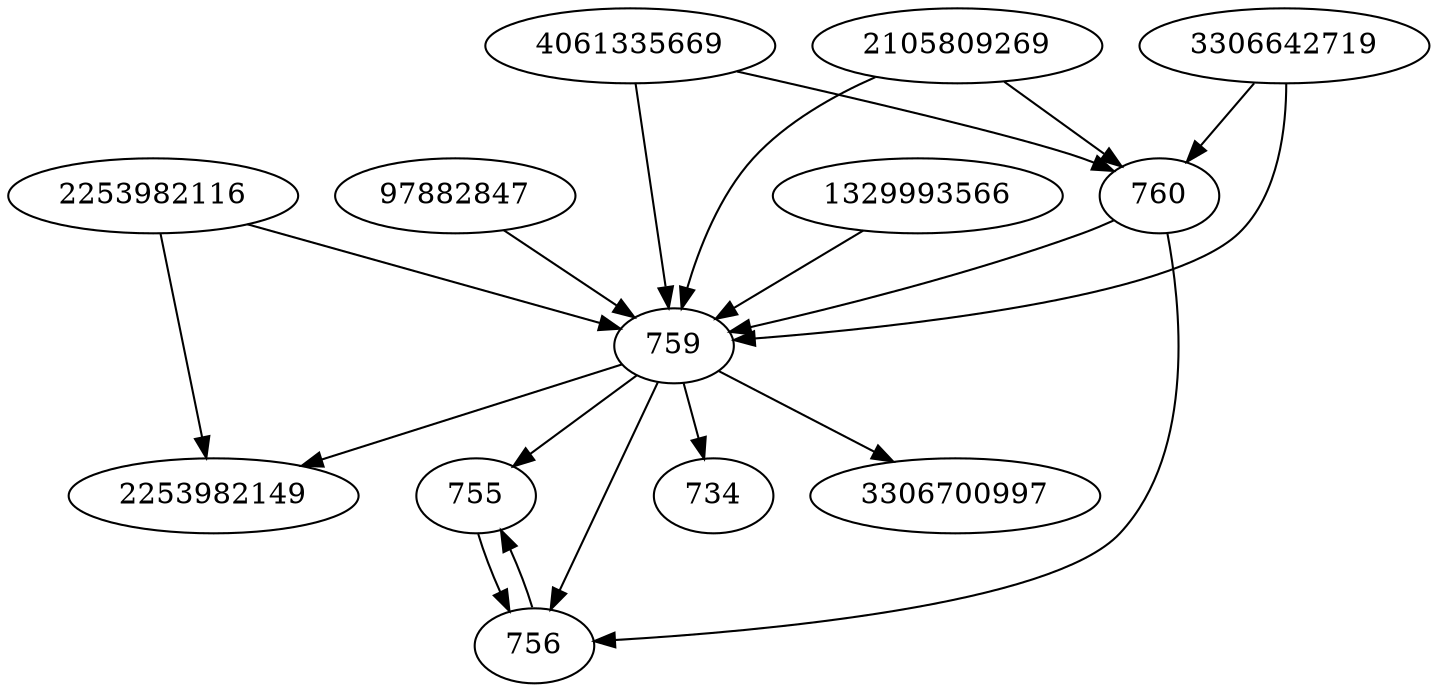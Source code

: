 strict digraph  {
2253982116;
3306700997;
2253982149;
1329993566;
97882847;
755;
756;
2105809269;
4061335669;
759;
760;
734;
3306642719;
2253982116 -> 759;
2253982116 -> 2253982149;
1329993566 -> 759;
97882847 -> 759;
755 -> 756;
756 -> 755;
2105809269 -> 759;
2105809269 -> 760;
4061335669 -> 759;
4061335669 -> 760;
759 -> 2253982149;
759 -> 734;
759 -> 755;
759 -> 756;
759 -> 3306700997;
760 -> 759;
760 -> 756;
3306642719 -> 759;
3306642719 -> 760;
}
